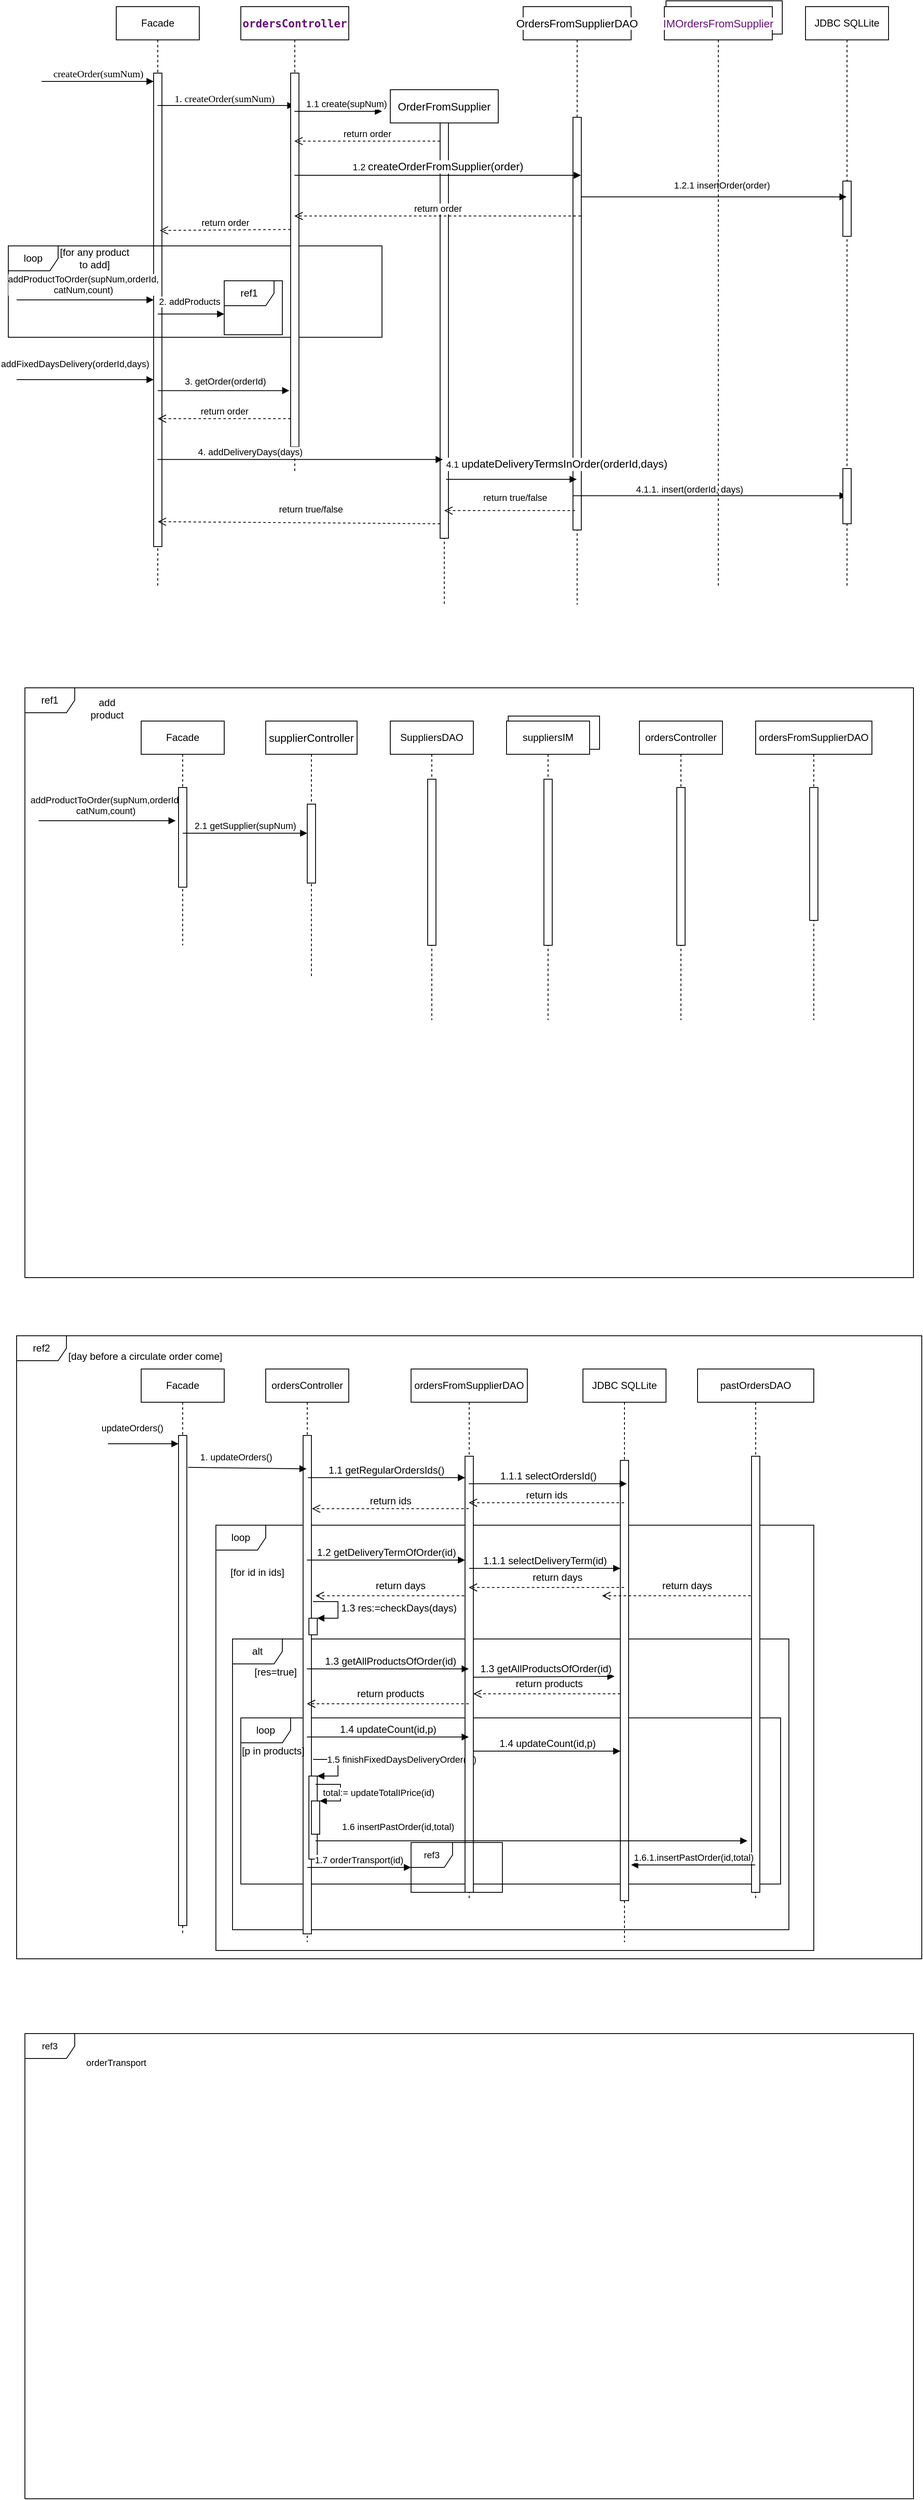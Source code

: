 <mxfile version="18.0.6" type="device"><diagram id="cPBLE0KKitC4MTnRT4KW" name="‫עמוד-1‬"><mxGraphModel dx="1221" dy="754" grid="1" gridSize="10" guides="1" tooltips="1" connect="1" arrows="1" fold="1" page="1" pageScale="1" pageWidth="1169" pageHeight="827" math="0" shadow="0"><root><mxCell id="0"/><mxCell id="1" parent="0"/><mxCell id="WtmdSHkWDEPnyB81uLNE-88" value="ref2" style="shape=umlFrame;whiteSpace=wrap;html=1;fontFamily=Helvetica;fontColor=#000000;" parent="1" vertex="1"><mxGeometry x="20" y="1670" width="1090" height="750" as="geometry"/></mxCell><mxCell id="pAGz-KxnGS4Rv9tB_no6-17" value="loop" style="shape=umlFrame;whiteSpace=wrap;html=1;fontFamily=Helvetica;fontSize=12;" vertex="1" parent="1"><mxGeometry x="260" y="1898" width="720" height="512" as="geometry"/></mxCell><mxCell id="pAGz-KxnGS4Rv9tB_no6-19" value="alt" style="shape=umlFrame;whiteSpace=wrap;html=1;fontFamily=Helvetica;fontSize=12;" vertex="1" parent="1"><mxGeometry x="280" y="2035" width="670" height="350" as="geometry"/></mxCell><mxCell id="pAGz-KxnGS4Rv9tB_no6-31" value="loop" style="shape=umlFrame;whiteSpace=wrap;html=1;fontFamily=Helvetica;fontSize=12;" vertex="1" parent="1"><mxGeometry x="290" y="2130" width="650" height="200" as="geometry"/></mxCell><mxCell id="WtmdSHkWDEPnyB81uLNE-85" value="Object" style="html=1;fontFamily=Helvetica;fontColor=#000000;" parent="1" vertex="1"><mxGeometry x="612" y="924" width="110" height="40" as="geometry"/></mxCell><mxCell id="WtmdSHkWDEPnyB81uLNE-64" value="Object" style="html=1;fontFamily=Helvetica;" parent="1" vertex="1"><mxGeometry x="802" y="63" width="140" height="40" as="geometry"/></mxCell><mxCell id="WtmdSHkWDEPnyB81uLNE-1" value="Facade" style="shape=umlLifeline;perimeter=lifelinePerimeter;whiteSpace=wrap;html=1;container=1;collapsible=0;recursiveResize=0;outlineConnect=0;" parent="1" vertex="1"><mxGeometry x="140" y="70" width="100" height="700" as="geometry"/></mxCell><mxCell id="WtmdSHkWDEPnyB81uLNE-18" value="createOrder(sumNum)" style="html=1;verticalAlign=bottom;endArrow=block;entryX=0;entryY=0;labelBackgroundColor=none;fontFamily=Verdana;fontSize=12;edgeStyle=elbowEdgeStyle;elbow=vertical;" parent="WtmdSHkWDEPnyB81uLNE-1" edge="1"><mxGeometry relative="1" as="geometry"><mxPoint x="-90" y="90" as="sourcePoint"/><mxPoint x="45" y="90" as="targetPoint"/><mxPoint as="offset"/></mxGeometry></mxCell><mxCell id="WtmdSHkWDEPnyB81uLNE-33" value="" style="html=1;points=[];perimeter=orthogonalPerimeter;" parent="WtmdSHkWDEPnyB81uLNE-1" vertex="1"><mxGeometry x="45" y="80" width="10" height="570" as="geometry"/></mxCell><mxCell id="WtmdSHkWDEPnyB81uLNE-49" value="addFixedDaysDelivery(orderId,days)" style="html=1;verticalAlign=bottom;endArrow=block;rounded=0;fontFamily=Helvetica;" parent="WtmdSHkWDEPnyB81uLNE-1" edge="1"><mxGeometry x="-0.151" y="10" width="80" relative="1" as="geometry"><mxPoint x="-120" y="449" as="sourcePoint"/><mxPoint x="45" y="449" as="targetPoint"/><mxPoint as="offset"/></mxGeometry></mxCell><mxCell id="WtmdSHkWDEPnyB81uLNE-71" value="loop" style="shape=umlFrame;whiteSpace=wrap;html=1;fontFamily=Helvetica;" parent="WtmdSHkWDEPnyB81uLNE-1" vertex="1"><mxGeometry x="-130" y="288" width="450" height="110" as="geometry"/></mxCell><mxCell id="WtmdSHkWDEPnyB81uLNE-16" value="1. createOrder(sumNum)" style="html=1;verticalAlign=bottom;endArrow=block;labelBackgroundColor=none;fontFamily=Verdana;fontSize=12;edgeStyle=elbowEdgeStyle;elbow=vertical;" parent="1" edge="1"><mxGeometry x="-0.024" y="-1" relative="1" as="geometry"><mxPoint x="189.5" y="189" as="sourcePoint"/><mxPoint as="offset"/><Array as="points"><mxPoint x="270" y="189"/><mxPoint x="280" y="62"/><mxPoint x="690" y="62"/></Array><mxPoint x="354.5" y="189" as="targetPoint"/></mxGeometry></mxCell><mxCell id="WtmdSHkWDEPnyB81uLNE-3" value="ref1" style="shape=umlFrame;whiteSpace=wrap;html=1;" parent="1" vertex="1"><mxGeometry x="30" y="890" width="1070" height="710" as="geometry"/></mxCell><mxCell id="WtmdSHkWDEPnyB81uLNE-32" value="&lt;pre style=&quot;background-color: rgb(255, 255, 255); font-family: &amp;quot;JetBrains Mono&amp;quot;, monospace; font-size: 9.8pt;&quot;&gt;&lt;span style=&quot;color:#660e7a;font-weight:bold;&quot;&gt;ordersController&lt;/span&gt;&lt;/pre&gt;" style="shape=umlLifeline;perimeter=lifelinePerimeter;whiteSpace=wrap;html=1;container=1;collapsible=0;recursiveResize=0;outlineConnect=0;" parent="1" vertex="1"><mxGeometry x="290" y="70" width="130" height="560" as="geometry"/></mxCell><mxCell id="WtmdSHkWDEPnyB81uLNE-40" value="" style="html=1;points=[];perimeter=orthogonalPerimeter;" parent="WtmdSHkWDEPnyB81uLNE-32" vertex="1"><mxGeometry x="60" y="80" width="10" height="450" as="geometry"/></mxCell><mxCell id="WtmdSHkWDEPnyB81uLNE-52" value="ref1" style="shape=umlFrame;whiteSpace=wrap;html=1;fontFamily=Helvetica;" parent="WtmdSHkWDEPnyB81uLNE-32" vertex="1"><mxGeometry x="-20" y="330" width="70" height="65" as="geometry"/></mxCell><mxCell id="WtmdSHkWDEPnyB81uLNE-59" value="return order" style="html=1;verticalAlign=bottom;endArrow=open;dashed=1;endSize=8;rounded=0;fontFamily=Helvetica;" parent="WtmdSHkWDEPnyB81uLNE-32" edge="1"><mxGeometry relative="1" as="geometry"><mxPoint x="60" y="496" as="sourcePoint"/><mxPoint x="-100.071" y="496" as="targetPoint"/></mxGeometry></mxCell><mxCell id="WtmdSHkWDEPnyB81uLNE-34" value="&lt;pre style=&quot;background-color: rgb(255, 255, 255); font-size: 9.8pt;&quot;&gt;&lt;font face=&quot;Helvetica&quot;&gt;OrderFromSupplier&lt;/font&gt;&lt;/pre&gt;" style="shape=umlLifeline;perimeter=lifelinePerimeter;whiteSpace=wrap;html=1;container=1;collapsible=0;recursiveResize=0;outlineConnect=0;" parent="1" vertex="1"><mxGeometry x="470" y="170" width="130" height="620" as="geometry"/></mxCell><mxCell id="WtmdSHkWDEPnyB81uLNE-36" value="" style="html=1;points=[];perimeter=orthogonalPerimeter;" parent="WtmdSHkWDEPnyB81uLNE-34" vertex="1"><mxGeometry x="60" y="40" width="10" height="500" as="geometry"/></mxCell><mxCell id="WtmdSHkWDEPnyB81uLNE-70" value="return true/false" style="html=1;verticalAlign=bottom;endArrow=open;dashed=1;endSize=8;rounded=0;fontFamily=Helvetica;exitX=0.24;exitY=0.953;exitDx=0;exitDy=0;exitPerimeter=0;" parent="WtmdSHkWDEPnyB81uLNE-34" edge="1"><mxGeometry x="-0.083" y="-7" relative="1" as="geometry"><mxPoint x="60.0" y="522.503" as="sourcePoint"/><mxPoint x="-280" y="520" as="targetPoint"/><mxPoint as="offset"/></mxGeometry></mxCell><mxCell id="WtmdSHkWDEPnyB81uLNE-35" value="1.1 create(supNum)" style="html=1;verticalAlign=bottom;endArrow=block;rounded=0;" parent="1" edge="1"><mxGeometry x="0.162" width="80" relative="1" as="geometry"><mxPoint x="354.5" y="196" as="sourcePoint"/><mxPoint x="460" y="196" as="targetPoint"/><mxPoint x="1" as="offset"/></mxGeometry></mxCell><mxCell id="WtmdSHkWDEPnyB81uLNE-37" value="return order" style="html=1;verticalAlign=bottom;endArrow=open;dashed=1;endSize=8;rounded=0;exitX=0;exitY=0.236;exitDx=0;exitDy=0;exitPerimeter=0;" parent="1" edge="1"><mxGeometry relative="1" as="geometry"><mxPoint x="530" y="231.84" as="sourcePoint"/><mxPoint x="354.5" y="231.84" as="targetPoint"/></mxGeometry></mxCell><mxCell id="WtmdSHkWDEPnyB81uLNE-39" value="&lt;pre style=&quot;background-color: rgb(255, 255, 255); font-size: 9.8pt;&quot;&gt;&lt;font face=&quot;Helvetica&quot;&gt;OrdersFromSupplierDAO&lt;/font&gt;&lt;/pre&gt;" style="shape=umlLifeline;perimeter=lifelinePerimeter;whiteSpace=wrap;html=1;container=1;collapsible=0;recursiveResize=0;outlineConnect=0;" parent="1" vertex="1"><mxGeometry x="630" y="70" width="130" height="720" as="geometry"/></mxCell><mxCell id="WtmdSHkWDEPnyB81uLNE-41" value="" style="html=1;points=[];perimeter=orthogonalPerimeter;" parent="WtmdSHkWDEPnyB81uLNE-39" vertex="1"><mxGeometry x="60" y="133.25" width="10" height="496.75" as="geometry"/></mxCell><mxCell id="WtmdSHkWDEPnyB81uLNE-68" value="4.1.1. insert(orderId, days)" style="html=1;verticalAlign=bottom;endArrow=block;rounded=0;fontFamily=Helvetica;" parent="WtmdSHkWDEPnyB81uLNE-39" target="WtmdSHkWDEPnyB81uLNE-44" edge="1"><mxGeometry x="-0.15" y="-1" width="80" relative="1" as="geometry"><mxPoint x="60" y="588.75" as="sourcePoint"/><mxPoint x="140" y="588.75" as="targetPoint"/><mxPoint as="offset"/></mxGeometry></mxCell><mxCell id="WtmdSHkWDEPnyB81uLNE-42" value="1.2&amp;nbsp;&lt;span style=&quot;font-size: 9.8pt;&quot;&gt;createOrderFromSupplier(order)&lt;/span&gt;" style="html=1;verticalAlign=bottom;endArrow=block;rounded=0;" parent="1" edge="1"><mxGeometry width="80" relative="1" as="geometry"><mxPoint x="354.5" y="273" as="sourcePoint"/><mxPoint x="699.5" y="273" as="targetPoint"/></mxGeometry></mxCell><mxCell id="WtmdSHkWDEPnyB81uLNE-43" value="return order" style="html=1;verticalAlign=bottom;endArrow=open;dashed=1;endSize=8;rounded=0;fontFamily=Helvetica;" parent="1" edge="1"><mxGeometry relative="1" as="geometry"><mxPoint x="699.5" y="322" as="sourcePoint"/><mxPoint x="354.5" y="322" as="targetPoint"/></mxGeometry></mxCell><mxCell id="WtmdSHkWDEPnyB81uLNE-44" value="JDBC SQLLite" style="shape=umlLifeline;perimeter=lifelinePerimeter;whiteSpace=wrap;html=1;container=1;collapsible=0;recursiveResize=0;outlineConnect=0;" parent="1" vertex="1"><mxGeometry x="970" y="70" width="100" height="700" as="geometry"/></mxCell><mxCell id="WtmdSHkWDEPnyB81uLNE-45" value="" style="html=1;points=[];perimeter=orthogonalPerimeter;" parent="WtmdSHkWDEPnyB81uLNE-44" vertex="1"><mxGeometry x="45" y="210" width="10" height="66.5" as="geometry"/></mxCell><mxCell id="WtmdSHkWDEPnyB81uLNE-66" value="" style="html=1;points=[];perimeter=orthogonalPerimeter;" parent="WtmdSHkWDEPnyB81uLNE-44" vertex="1"><mxGeometry x="45" y="556" width="10" height="66.5" as="geometry"/></mxCell><mxCell id="WtmdSHkWDEPnyB81uLNE-47" value="1.2.1 insertOrder(order)" style="html=1;verticalAlign=bottom;endArrow=block;rounded=0;fontFamily=Helvetica;" parent="1" target="WtmdSHkWDEPnyB81uLNE-44" edge="1"><mxGeometry x="0.058" y="5" width="80" relative="1" as="geometry"><mxPoint x="699.5" y="299" as="sourcePoint"/><mxPoint x="889.5" y="299" as="targetPoint"/><mxPoint as="offset"/></mxGeometry></mxCell><mxCell id="WtmdSHkWDEPnyB81uLNE-51" value="addProductToOrder(supNum,orderId,&lt;br&gt;catNum,count)" style="html=1;verticalAlign=bottom;endArrow=block;rounded=0;fontFamily=Helvetica;" parent="1" edge="1"><mxGeometry x="-0.03" y="3" width="80" relative="1" as="geometry"><mxPoint x="20" y="423" as="sourcePoint"/><mxPoint x="185" y="423" as="targetPoint"/><mxPoint as="offset"/></mxGeometry></mxCell><mxCell id="WtmdSHkWDEPnyB81uLNE-53" value="" style="html=1;verticalAlign=bottom;endArrow=block;rounded=0;fontFamily=Helvetica;" parent="1" edge="1"><mxGeometry width="80" relative="1" as="geometry"><mxPoint x="190" y="440" as="sourcePoint"/><mxPoint x="270" y="440" as="targetPoint"/></mxGeometry></mxCell><mxCell id="WtmdSHkWDEPnyB81uLNE-57" value="2. addProducts" style="edgeLabel;html=1;align=center;verticalAlign=middle;resizable=0;points=[];fontFamily=Helvetica;" parent="WtmdSHkWDEPnyB81uLNE-53" vertex="1" connectable="0"><mxGeometry x="-0.178" y="9" relative="1" as="geometry"><mxPoint x="5" y="-6" as="offset"/></mxGeometry></mxCell><mxCell id="WtmdSHkWDEPnyB81uLNE-55" value="3. getOrder(orderId)" style="html=1;verticalAlign=bottom;endArrow=block;rounded=0;fontFamily=Helvetica;entryX=-0.16;entryY=0.796;entryDx=0;entryDy=0;entryPerimeter=0;" parent="1" edge="1"><mxGeometry x="0.013" y="2" width="80" relative="1" as="geometry"><mxPoint x="189.929" y="532.2" as="sourcePoint"/><mxPoint x="348.4" y="532.2" as="targetPoint"/><mxPoint x="1" as="offset"/></mxGeometry></mxCell><mxCell id="WtmdSHkWDEPnyB81uLNE-48" value="return order" style="html=1;verticalAlign=bottom;endArrow=open;dashed=1;endSize=8;rounded=0;fontFamily=Helvetica;exitX=0;exitY=0.456;exitDx=0;exitDy=0;exitPerimeter=0;entryX=0.737;entryY=0.397;entryDx=0;entryDy=0;entryPerimeter=0;" parent="1" edge="1"><mxGeometry relative="1" as="geometry"><mxPoint x="350" y="338.2" as="sourcePoint"/><mxPoint x="192.37" y="339.44" as="targetPoint"/></mxGeometry></mxCell><mxCell id="WtmdSHkWDEPnyB81uLNE-62" value="4. addDeliveryDays(days)" style="html=1;verticalAlign=bottom;endArrow=block;rounded=0;fontFamily=Helvetica;entryX=0.32;entryY=0.928;entryDx=0;entryDy=0;entryPerimeter=0;" parent="1" edge="1"><mxGeometry x="-0.357" width="80" relative="1" as="geometry"><mxPoint x="189.5" y="615.16" as="sourcePoint"/><mxPoint x="533.2" y="615.16" as="targetPoint"/><mxPoint x="1" as="offset"/></mxGeometry></mxCell><mxCell id="WtmdSHkWDEPnyB81uLNE-63" value="&lt;pre style=&quot;background-color: rgb(255, 255, 255); font-size: 9.8pt;&quot;&gt;&lt;span style=&quot;color: rgb(102, 14, 122);&quot;&gt;&lt;font style=&quot;&quot; face=&quot;Helvetica&quot;&gt;IMOrdersFromSupplier&lt;/font&gt;&lt;/span&gt;&lt;/pre&gt;" style="shape=umlLifeline;perimeter=lifelinePerimeter;whiteSpace=wrap;html=1;container=1;collapsible=0;recursiveResize=0;outlineConnect=0;fontFamily=Helvetica;" parent="1" vertex="1"><mxGeometry x="800" y="70" width="130" height="700" as="geometry"/></mxCell><mxCell id="WtmdSHkWDEPnyB81uLNE-65" value="4.1&amp;nbsp;&lt;span style=&quot;font-size: 9.8pt;&quot;&gt;updateDeliveryTermsInOrder(orderId,days)&lt;/span&gt;" style="html=1;verticalAlign=bottom;endArrow=block;rounded=0;fontFamily=Helvetica;exitX=0.72;exitY=0.91;exitDx=0;exitDy=0;exitPerimeter=0;" parent="1" edge="1"><mxGeometry x="0.689" y="8" width="80" relative="1" as="geometry"><mxPoint x="537.2" y="639" as="sourcePoint"/><mxPoint x="694.5" y="639" as="targetPoint"/><mxPoint as="offset"/></mxGeometry></mxCell><mxCell id="WtmdSHkWDEPnyB81uLNE-69" value="return true/false" style="html=1;verticalAlign=bottom;endArrow=open;dashed=1;endSize=8;rounded=0;fontFamily=Helvetica;exitX=0.24;exitY=0.953;exitDx=0;exitDy=0;exitPerimeter=0;" parent="1" source="WtmdSHkWDEPnyB81uLNE-41" target="WtmdSHkWDEPnyB81uLNE-34" edge="1"><mxGeometry x="-0.083" y="-7" relative="1" as="geometry"><mxPoint x="410" y="760" as="sourcePoint"/><mxPoint x="330" y="760" as="targetPoint"/><mxPoint as="offset"/></mxGeometry></mxCell><mxCell id="WtmdSHkWDEPnyB81uLNE-72" value="[for any product to add]" style="text;html=1;strokeColor=none;fillColor=none;align=center;verticalAlign=middle;whiteSpace=wrap;rounded=0;fontFamily=Helvetica;" parent="1" vertex="1"><mxGeometry x="69" y="358" width="90" height="30" as="geometry"/></mxCell><mxCell id="WtmdSHkWDEPnyB81uLNE-73" value="add product" style="text;html=1;strokeColor=none;fillColor=none;align=center;verticalAlign=middle;whiteSpace=wrap;rounded=0;fontFamily=Helvetica;" parent="1" vertex="1"><mxGeometry x="99" y="900" width="60" height="30" as="geometry"/></mxCell><mxCell id="WtmdSHkWDEPnyB81uLNE-74" value="addProductToOrder(supNum,orderId,&lt;br&gt;catNum,count)" style="html=1;verticalAlign=bottom;endArrow=block;rounded=0;fontFamily=Helvetica;" parent="1" edge="1"><mxGeometry x="-0.03" y="3" width="80" relative="1" as="geometry"><mxPoint x="46.5" y="1050" as="sourcePoint"/><mxPoint x="211.5" y="1050" as="targetPoint"/><mxPoint as="offset"/></mxGeometry></mxCell><mxCell id="WtmdSHkWDEPnyB81uLNE-75" value="Facade" style="shape=umlLifeline;perimeter=lifelinePerimeter;whiteSpace=wrap;html=1;container=1;collapsible=0;recursiveResize=0;outlineConnect=0;" parent="1" vertex="1"><mxGeometry x="170" y="930" width="100" height="270" as="geometry"/></mxCell><mxCell id="WtmdSHkWDEPnyB81uLNE-77" value="" style="html=1;points=[];perimeter=orthogonalPerimeter;" parent="WtmdSHkWDEPnyB81uLNE-75" vertex="1"><mxGeometry x="45" y="80" width="10" height="120" as="geometry"/></mxCell><mxCell id="WtmdSHkWDEPnyB81uLNE-80" value="&lt;pre style=&quot;background-color: rgb(255, 255, 255); font-size: 9.8pt;&quot;&gt;&lt;font style=&quot;&quot; face=&quot;Helvetica&quot;&gt;supplierController&lt;/font&gt;&lt;/pre&gt;" style="shape=umlLifeline;perimeter=lifelinePerimeter;whiteSpace=wrap;html=1;container=1;collapsible=0;recursiveResize=0;outlineConnect=0;fontFamily=Helvetica;" parent="1" vertex="1"><mxGeometry x="320" y="930" width="110" height="310" as="geometry"/></mxCell><mxCell id="WtmdSHkWDEPnyB81uLNE-82" value="" style="html=1;points=[];perimeter=orthogonalPerimeter;fontFamily=Helvetica;fontColor=#000000;" parent="WtmdSHkWDEPnyB81uLNE-80" vertex="1"><mxGeometry x="50" y="100" width="10" height="95" as="geometry"/></mxCell><mxCell id="WtmdSHkWDEPnyB81uLNE-81" value="2.1 getSupplier(supNum)" style="html=1;verticalAlign=bottom;endArrow=block;rounded=0;fontFamily=Helvetica;fontColor=#000000;" parent="1" source="WtmdSHkWDEPnyB81uLNE-75" target="WtmdSHkWDEPnyB81uLNE-82" edge="1"><mxGeometry width="80" relative="1" as="geometry"><mxPoint x="440" y="1080" as="sourcePoint"/><mxPoint x="370" y="1080" as="targetPoint"/></mxGeometry></mxCell><mxCell id="WtmdSHkWDEPnyB81uLNE-83" value="SuppliersDAO" style="shape=umlLifeline;perimeter=lifelinePerimeter;whiteSpace=wrap;html=1;container=1;collapsible=0;recursiveResize=0;outlineConnect=0;fontFamily=Helvetica;fontColor=#000000;" parent="1" vertex="1"><mxGeometry x="470" y="930" width="100" height="360" as="geometry"/></mxCell><mxCell id="pAGz-KxnGS4Rv9tB_no6-53" value="" style="html=1;points=[];perimeter=orthogonalPerimeter;fontFamily=Helvetica;fontSize=11;" vertex="1" parent="WtmdSHkWDEPnyB81uLNE-83"><mxGeometry x="45" y="70" width="10" height="200" as="geometry"/></mxCell><mxCell id="WtmdSHkWDEPnyB81uLNE-84" value="suppliersIM" style="shape=umlLifeline;perimeter=lifelinePerimeter;whiteSpace=wrap;html=1;container=1;collapsible=0;recursiveResize=0;outlineConnect=0;fontFamily=Helvetica;fontColor=#000000;" parent="1" vertex="1"><mxGeometry x="610" y="930" width="100" height="360" as="geometry"/></mxCell><mxCell id="pAGz-KxnGS4Rv9tB_no6-52" value="" style="html=1;points=[];perimeter=orthogonalPerimeter;fontFamily=Helvetica;fontSize=11;" vertex="1" parent="WtmdSHkWDEPnyB81uLNE-84"><mxGeometry x="45" y="70" width="10" height="200" as="geometry"/></mxCell><mxCell id="WtmdSHkWDEPnyB81uLNE-86" value="ordersController" style="shape=umlLifeline;perimeter=lifelinePerimeter;whiteSpace=wrap;html=1;container=1;collapsible=0;recursiveResize=0;outlineConnect=0;fontFamily=Helvetica;fontColor=#000000;" parent="1" vertex="1"><mxGeometry x="770" y="930" width="100" height="360" as="geometry"/></mxCell><mxCell id="pAGz-KxnGS4Rv9tB_no6-54" value="" style="html=1;points=[];perimeter=orthogonalPerimeter;fontFamily=Helvetica;fontSize=11;" vertex="1" parent="WtmdSHkWDEPnyB81uLNE-86"><mxGeometry x="45" y="80" width="10" height="190" as="geometry"/></mxCell><mxCell id="WtmdSHkWDEPnyB81uLNE-87" value="ordersFromSupplierDAO" style="shape=umlLifeline;perimeter=lifelinePerimeter;whiteSpace=wrap;html=1;container=1;collapsible=0;recursiveResize=0;outlineConnect=0;fontFamily=Helvetica;fontColor=#000000;" parent="1" vertex="1"><mxGeometry x="910" y="930" width="140" height="360" as="geometry"/></mxCell><mxCell id="pAGz-KxnGS4Rv9tB_no6-55" value="" style="html=1;points=[];perimeter=orthogonalPerimeter;fontFamily=Helvetica;fontSize=11;" vertex="1" parent="WtmdSHkWDEPnyB81uLNE-87"><mxGeometry x="65" y="80" width="10" height="160" as="geometry"/></mxCell><mxCell id="WtmdSHkWDEPnyB81uLNE-89" value="[day before a circulate order come]" style="text;html=1;strokeColor=none;fillColor=none;align=center;verticalAlign=middle;whiteSpace=wrap;rounded=0;fontFamily=Helvetica;fontColor=#000000;" parent="1" vertex="1"><mxGeometry x="70" y="1680" width="210" height="30" as="geometry"/></mxCell><mxCell id="pAGz-KxnGS4Rv9tB_no6-1" value="Facade" style="shape=umlLifeline;perimeter=lifelinePerimeter;whiteSpace=wrap;html=1;container=1;collapsible=0;recursiveResize=0;outlineConnect=0;" vertex="1" parent="1"><mxGeometry x="170" y="1710" width="100" height="680" as="geometry"/></mxCell><mxCell id="pAGz-KxnGS4Rv9tB_no6-2" value="" style="html=1;points=[];perimeter=orthogonalPerimeter;" vertex="1" parent="pAGz-KxnGS4Rv9tB_no6-1"><mxGeometry x="45" y="80" width="10" height="590" as="geometry"/></mxCell><mxCell id="pAGz-KxnGS4Rv9tB_no6-5" value="updateOrders()" style="html=1;verticalAlign=bottom;endArrow=block;rounded=0;" edge="1" parent="pAGz-KxnGS4Rv9tB_no6-1"><mxGeometry x="-0.294" y="10" width="80" relative="1" as="geometry"><mxPoint x="-40" y="90" as="sourcePoint"/><mxPoint x="45" y="90" as="targetPoint"/><mxPoint x="-1" as="offset"/></mxGeometry></mxCell><mxCell id="pAGz-KxnGS4Rv9tB_no6-3" value="ordersController" style="shape=umlLifeline;perimeter=lifelinePerimeter;whiteSpace=wrap;html=1;container=1;collapsible=0;recursiveResize=0;outlineConnect=0;fontFamily=Helvetica;fontColor=#000000;" vertex="1" parent="1"><mxGeometry x="320" y="1710" width="100" height="690" as="geometry"/></mxCell><mxCell id="pAGz-KxnGS4Rv9tB_no6-4" value="" style="html=1;points=[];perimeter=orthogonalPerimeter;" vertex="1" parent="pAGz-KxnGS4Rv9tB_no6-3"><mxGeometry x="45" y="80" width="10" height="600" as="geometry"/></mxCell><mxCell id="pAGz-KxnGS4Rv9tB_no6-25" value="" style="html=1;points=[];perimeter=orthogonalPerimeter;fontFamily=Helvetica;fontSize=12;" vertex="1" parent="pAGz-KxnGS4Rv9tB_no6-3"><mxGeometry x="52" y="300" width="10" height="20" as="geometry"/></mxCell><mxCell id="pAGz-KxnGS4Rv9tB_no6-26" value="1.3 res:=checkDays(days)" style="edgeStyle=orthogonalEdgeStyle;html=1;align=left;spacingLeft=2;endArrow=block;rounded=0;entryX=1;entryY=0;fontFamily=Helvetica;fontSize=12;" edge="1" target="pAGz-KxnGS4Rv9tB_no6-25" parent="pAGz-KxnGS4Rv9tB_no6-3"><mxGeometry relative="1" as="geometry"><mxPoint x="57" y="280" as="sourcePoint"/><Array as="points"><mxPoint x="87" y="280"/></Array></mxGeometry></mxCell><mxCell id="pAGz-KxnGS4Rv9tB_no6-18" value="[for id in ids]" style="text;html=1;strokeColor=none;fillColor=none;align=center;verticalAlign=middle;whiteSpace=wrap;rounded=0;fontFamily=Helvetica;fontSize=12;" vertex="1" parent="pAGz-KxnGS4Rv9tB_no6-3"><mxGeometry x="-50" y="230" width="80" height="30" as="geometry"/></mxCell><mxCell id="pAGz-KxnGS4Rv9tB_no6-38" value="" style="html=1;points=[];perimeter=orthogonalPerimeter;fontFamily=Helvetica;fontSize=11;" vertex="1" parent="pAGz-KxnGS4Rv9tB_no6-3"><mxGeometry x="52" y="490" width="10" height="100" as="geometry"/></mxCell><mxCell id="pAGz-KxnGS4Rv9tB_no6-39" value="&lt;span style=&quot;text-align: center;&quot;&gt;1.5&amp;nbsp;finishFixedDaysDeliveryOrder(id)&lt;/span&gt;" style="edgeStyle=orthogonalEdgeStyle;html=1;align=left;spacingLeft=2;endArrow=block;rounded=0;entryX=1;entryY=0;fontFamily=Helvetica;fontSize=11;" edge="1" target="pAGz-KxnGS4Rv9tB_no6-38" parent="pAGz-KxnGS4Rv9tB_no6-3"><mxGeometry x="-0.653" relative="1" as="geometry"><mxPoint x="57" y="470" as="sourcePoint"/><Array as="points"><mxPoint x="87" y="470"/></Array><mxPoint as="offset"/></mxGeometry></mxCell><mxCell id="pAGz-KxnGS4Rv9tB_no6-40" value="" style="html=1;points=[];perimeter=orthogonalPerimeter;fontFamily=Helvetica;fontSize=11;" vertex="1" parent="pAGz-KxnGS4Rv9tB_no6-3"><mxGeometry x="55" y="520" width="10" height="40" as="geometry"/></mxCell><mxCell id="pAGz-KxnGS4Rv9tB_no6-41" value="&lt;font style=&quot;font-size: 11px;&quot;&gt;total:=&amp;nbsp;updateTotalIPrice(id)&lt;/font&gt;" style="edgeStyle=orthogonalEdgeStyle;html=1;align=left;spacingLeft=2;endArrow=block;rounded=0;entryX=1;entryY=0;fontFamily=Helvetica;fontSize=11;" edge="1" target="pAGz-KxnGS4Rv9tB_no6-40" parent="pAGz-KxnGS4Rv9tB_no6-3"><mxGeometry x="1" y="-10" relative="1" as="geometry"><mxPoint x="60" y="500" as="sourcePoint"/><Array as="points"><mxPoint x="90" y="500"/></Array><mxPoint as="offset"/></mxGeometry></mxCell><mxCell id="pAGz-KxnGS4Rv9tB_no6-7" value="1. updateOrders()" style="html=1;verticalAlign=bottom;endArrow=block;rounded=0;entryX=0.42;entryY=0.067;entryDx=0;entryDy=0;entryPerimeter=0;exitX=1.148;exitY=0.065;exitDx=0;exitDy=0;exitPerimeter=0;" edge="1" parent="1" source="pAGz-KxnGS4Rv9tB_no6-2" target="pAGz-KxnGS4Rv9tB_no6-4"><mxGeometry x="-0.191" y="4" width="80" relative="1" as="geometry"><mxPoint x="230" y="1824.71" as="sourcePoint"/><mxPoint x="315" y="1824.71" as="targetPoint"/><mxPoint as="offset"/></mxGeometry></mxCell><mxCell id="pAGz-KxnGS4Rv9tB_no6-8" value="ordersFromSupplierDAO" style="shape=umlLifeline;perimeter=lifelinePerimeter;whiteSpace=wrap;html=1;container=1;collapsible=0;recursiveResize=0;outlineConnect=0;fontFamily=Helvetica;fontColor=#000000;" vertex="1" parent="1"><mxGeometry x="495" y="1710" width="140" height="640" as="geometry"/></mxCell><mxCell id="pAGz-KxnGS4Rv9tB_no6-10" value="" style="html=1;points=[];perimeter=orthogonalPerimeter;fontFamily=Helvetica;" vertex="1" parent="pAGz-KxnGS4Rv9tB_no6-8"><mxGeometry x="65" y="105" width="10" height="525" as="geometry"/></mxCell><mxCell id="pAGz-KxnGS4Rv9tB_no6-24" value="return days" style="html=1;verticalAlign=bottom;endArrow=open;dashed=1;endSize=8;rounded=0;fontFamily=Helvetica;fontSize=12;" edge="1" parent="pAGz-KxnGS4Rv9tB_no6-8"><mxGeometry x="-0.128" y="-3" relative="1" as="geometry"><mxPoint x="64" y="273" as="sourcePoint"/><mxPoint x="-115" y="273" as="targetPoint"/><mxPoint x="1" as="offset"/></mxGeometry></mxCell><mxCell id="pAGz-KxnGS4Rv9tB_no6-48" value="ref3" style="shape=umlFrame;whiteSpace=wrap;html=1;fontFamily=Helvetica;fontSize=11;width=50;height=30;" vertex="1" parent="pAGz-KxnGS4Rv9tB_no6-8"><mxGeometry y="570" width="110" height="60" as="geometry"/></mxCell><mxCell id="pAGz-KxnGS4Rv9tB_no6-9" value="&lt;font style=&quot;font-size: 12px;&quot;&gt;1.1&amp;nbsp;getRegularOrdersIds()&lt;/font&gt;" style="html=1;verticalAlign=bottom;endArrow=block;rounded=0;exitX=0.58;exitY=0.473;exitDx=0;exitDy=0;exitPerimeter=0;" edge="1" parent="1" target="pAGz-KxnGS4Rv9tB_no6-10"><mxGeometry width="80" relative="1" as="geometry"><mxPoint x="370.8" y="1840.76" as="sourcePoint"/><mxPoint x="564.5" y="1840.76" as="targetPoint"/></mxGeometry></mxCell><mxCell id="pAGz-KxnGS4Rv9tB_no6-11" value="return ids" style="html=1;verticalAlign=bottom;endArrow=open;dashed=1;endSize=8;rounded=0;fontFamily=Helvetica;fontSize=12;entryX=1.06;entryY=0.593;entryDx=0;entryDy=0;entryPerimeter=0;" edge="1" parent="1"><mxGeometry relative="1" as="geometry"><mxPoint x="564.5" y="1878.16" as="sourcePoint"/><mxPoint x="375.6" y="1878.16" as="targetPoint"/></mxGeometry></mxCell><mxCell id="pAGz-KxnGS4Rv9tB_no6-12" value="JDBC SQLLite" style="shape=umlLifeline;perimeter=lifelinePerimeter;whiteSpace=wrap;html=1;container=1;collapsible=0;recursiveResize=0;outlineConnect=0;" vertex="1" parent="1"><mxGeometry x="702" y="1710" width="100" height="690" as="geometry"/></mxCell><mxCell id="pAGz-KxnGS4Rv9tB_no6-13" value="" style="html=1;points=[];perimeter=orthogonalPerimeter;" vertex="1" parent="pAGz-KxnGS4Rv9tB_no6-12"><mxGeometry x="45" y="110" width="10" height="530" as="geometry"/></mxCell><mxCell id="pAGz-KxnGS4Rv9tB_no6-21" value="1.1.1 selectDeliveryTerm(id)" style="html=1;verticalAlign=bottom;endArrow=block;rounded=0;fontFamily=Helvetica;fontSize=12;entryX=0.528;entryY=0.414;entryDx=0;entryDy=0;entryPerimeter=0;" edge="1" parent="pAGz-KxnGS4Rv9tB_no6-12" source="pAGz-KxnGS4Rv9tB_no6-8"><mxGeometry width="80" relative="1" as="geometry"><mxPoint x="-145.3" y="240.0" as="sourcePoint"/><mxPoint x="45" y="240.0" as="targetPoint"/></mxGeometry></mxCell><mxCell id="pAGz-KxnGS4Rv9tB_no6-34" value="1.3&amp;nbsp;&lt;font style=&quot;font-size: 12px;&quot;&gt;getAllProductsOfOrder(id)&lt;/font&gt;" style="html=1;verticalAlign=bottom;endArrow=block;rounded=0;fontFamily=Helvetica;fontSize=12;" edge="1" parent="pAGz-KxnGS4Rv9tB_no6-12"><mxGeometry x="0.031" width="80" relative="1" as="geometry"><mxPoint x="-132" y="371" as="sourcePoint"/><mxPoint x="38" y="370" as="targetPoint"/><mxPoint as="offset"/></mxGeometry></mxCell><mxCell id="pAGz-KxnGS4Rv9tB_no6-35" value="return products" style="html=1;verticalAlign=bottom;endArrow=open;dashed=1;endSize=8;rounded=0;fontFamily=Helvetica;fontSize=12;" edge="1" parent="pAGz-KxnGS4Rv9tB_no6-12"><mxGeometry x="-0.031" y="-3" relative="1" as="geometry"><mxPoint x="45" y="391" as="sourcePoint"/><mxPoint x="-132" y="391" as="targetPoint"/><mxPoint as="offset"/></mxGeometry></mxCell><mxCell id="pAGz-KxnGS4Rv9tB_no6-36" value="&lt;font style=&quot;font-size: 12px;&quot;&gt;1.4&amp;nbsp;updateCount(id,p)&lt;/font&gt;" style="html=1;verticalAlign=bottom;endArrow=block;rounded=0;fontFamily=Helvetica;fontSize=12;" edge="1" parent="pAGz-KxnGS4Rv9tB_no6-12"><mxGeometry width="80" relative="1" as="geometry"><mxPoint x="-132" y="460" as="sourcePoint"/><mxPoint x="45" y="460" as="targetPoint"/></mxGeometry></mxCell><mxCell id="pAGz-KxnGS4Rv9tB_no6-15" value="1.1.1 selectOrdersId()" style="html=1;verticalAlign=bottom;endArrow=block;rounded=0;fontFamily=Helvetica;fontSize=12;entryX=0.528;entryY=0.414;entryDx=0;entryDy=0;entryPerimeter=0;" edge="1" parent="1"><mxGeometry width="80" relative="1" as="geometry"><mxPoint x="564.5" y="1848.14" as="sourcePoint"/><mxPoint x="754.8" y="1848.14" as="targetPoint"/></mxGeometry></mxCell><mxCell id="pAGz-KxnGS4Rv9tB_no6-16" value="return ids" style="html=1;verticalAlign=bottom;endArrow=open;dashed=1;endSize=8;rounded=0;fontFamily=Helvetica;fontSize=12;" edge="1" parent="1"><mxGeometry relative="1" as="geometry"><mxPoint x="751.5" y="1871" as="sourcePoint"/><mxPoint x="564.5" y="1871" as="targetPoint"/></mxGeometry></mxCell><mxCell id="pAGz-KxnGS4Rv9tB_no6-20" value="1.2&amp;nbsp;&lt;font style=&quot;font-size: 12px;&quot;&gt;getDeliveryTermOfOrder(id)&lt;/font&gt;" style="html=1;verticalAlign=bottom;endArrow=block;rounded=0;fontFamily=Helvetica;fontSize=12;" edge="1" parent="1"><mxGeometry width="80" relative="1" as="geometry"><mxPoint x="369.5" y="1940" as="sourcePoint"/><mxPoint x="560" y="1940" as="targetPoint"/></mxGeometry></mxCell><mxCell id="pAGz-KxnGS4Rv9tB_no6-23" value="return days" style="html=1;verticalAlign=bottom;endArrow=open;dashed=1;endSize=8;rounded=0;fontFamily=Helvetica;fontSize=12;" edge="1" parent="1"><mxGeometry x="-0.128" y="-3" relative="1" as="geometry"><mxPoint x="751.5" y="1973" as="sourcePoint"/><mxPoint x="564.5" y="1973" as="targetPoint"/><mxPoint x="1" as="offset"/></mxGeometry></mxCell><mxCell id="pAGz-KxnGS4Rv9tB_no6-27" value="[res=true]" style="text;html=1;strokeColor=none;fillColor=none;align=center;verticalAlign=middle;whiteSpace=wrap;rounded=0;fontFamily=Helvetica;fontSize=12;" vertex="1" parent="1"><mxGeometry x="302" y="2060" width="60" height="30" as="geometry"/></mxCell><mxCell id="pAGz-KxnGS4Rv9tB_no6-28" value="1.3&amp;nbsp;&lt;font style=&quot;font-size: 12px;&quot;&gt;getAllProductsOfOrder(id)&lt;/font&gt;" style="html=1;verticalAlign=bottom;endArrow=block;rounded=0;fontFamily=Helvetica;fontSize=12;" edge="1" parent="1"><mxGeometry x="0.031" width="80" relative="1" as="geometry"><mxPoint x="369.5" y="2071" as="sourcePoint"/><mxPoint x="564.5" y="2071" as="targetPoint"/><mxPoint as="offset"/></mxGeometry></mxCell><mxCell id="pAGz-KxnGS4Rv9tB_no6-29" value="return products" style="html=1;verticalAlign=bottom;endArrow=open;dashed=1;endSize=8;rounded=0;fontFamily=Helvetica;fontSize=12;" edge="1" parent="1"><mxGeometry x="-0.031" y="-3" relative="1" as="geometry"><mxPoint x="564.5" y="2113" as="sourcePoint"/><mxPoint x="369.5" y="2113" as="targetPoint"/><mxPoint as="offset"/></mxGeometry></mxCell><mxCell id="pAGz-KxnGS4Rv9tB_no6-32" value="[p in products]" style="text;html=1;strokeColor=none;fillColor=none;align=center;verticalAlign=middle;whiteSpace=wrap;rounded=0;fontFamily=Helvetica;fontSize=12;" vertex="1" parent="1"><mxGeometry x="289" y="2155" width="80" height="30" as="geometry"/></mxCell><mxCell id="pAGz-KxnGS4Rv9tB_no6-33" value="&lt;font style=&quot;font-size: 12px;&quot;&gt;1.4&amp;nbsp;updateCount(id,p)&lt;/font&gt;" style="html=1;verticalAlign=bottom;endArrow=block;rounded=0;fontFamily=Helvetica;fontSize=12;" edge="1" parent="1"><mxGeometry width="80" relative="1" as="geometry"><mxPoint x="369.5" y="2153" as="sourcePoint"/><mxPoint x="564.5" y="2153" as="targetPoint"/></mxGeometry></mxCell><mxCell id="pAGz-KxnGS4Rv9tB_no6-42" value="1.6 insertPastOrder(id,total)" style="html=1;verticalAlign=bottom;endArrow=block;rounded=0;fontFamily=Helvetica;fontSize=11;" edge="1" parent="1"><mxGeometry x="-0.622" y="8" width="80" relative="1" as="geometry"><mxPoint x="380" y="2278" as="sourcePoint"/><mxPoint x="900" y="2278" as="targetPoint"/><mxPoint as="offset"/></mxGeometry></mxCell><mxCell id="pAGz-KxnGS4Rv9tB_no6-43" value="pastOrdersDAO" style="shape=umlLifeline;perimeter=lifelinePerimeter;whiteSpace=wrap;html=1;container=1;collapsible=0;recursiveResize=0;outlineConnect=0;fontFamily=Helvetica;fontColor=#000000;" vertex="1" parent="1"><mxGeometry x="840" y="1710" width="140" height="640" as="geometry"/></mxCell><mxCell id="pAGz-KxnGS4Rv9tB_no6-44" value="" style="html=1;points=[];perimeter=orthogonalPerimeter;fontFamily=Helvetica;" vertex="1" parent="pAGz-KxnGS4Rv9tB_no6-43"><mxGeometry x="65" y="105" width="10" height="525" as="geometry"/></mxCell><mxCell id="pAGz-KxnGS4Rv9tB_no6-45" value="return days" style="html=1;verticalAlign=bottom;endArrow=open;dashed=1;endSize=8;rounded=0;fontFamily=Helvetica;fontSize=12;" edge="1" parent="pAGz-KxnGS4Rv9tB_no6-43"><mxGeometry x="-0.128" y="-3" relative="1" as="geometry"><mxPoint x="64" y="273" as="sourcePoint"/><mxPoint x="-115" y="273" as="targetPoint"/><mxPoint x="1" as="offset"/></mxGeometry></mxCell><mxCell id="pAGz-KxnGS4Rv9tB_no6-47" value="1.7 orderTransport(id)" style="html=1;verticalAlign=bottom;endArrow=block;rounded=0;fontFamily=Helvetica;fontSize=11;" edge="1" parent="1" target="pAGz-KxnGS4Rv9tB_no6-48"><mxGeometry width="80" relative="1" as="geometry"><mxPoint x="370" y="2310" as="sourcePoint"/><mxPoint x="450" y="2310" as="targetPoint"/><mxPoint x="-1" as="offset"/></mxGeometry></mxCell><mxCell id="pAGz-KxnGS4Rv9tB_no6-49" value="1.6.1.insertPastOrder(id,total)" style="html=1;verticalAlign=bottom;endArrow=block;rounded=0;fontFamily=Helvetica;fontSize=11;" edge="1" parent="1"><mxGeometry width="80" relative="1" as="geometry"><mxPoint x="909.5" y="2307" as="sourcePoint"/><mxPoint x="760" y="2307" as="targetPoint"/></mxGeometry></mxCell><mxCell id="pAGz-KxnGS4Rv9tB_no6-50" value="ref3" style="shape=umlFrame;whiteSpace=wrap;html=1;fontFamily=Helvetica;fontSize=11;" vertex="1" parent="1"><mxGeometry x="30" y="2510" width="1070" height="560" as="geometry"/></mxCell><mxCell id="pAGz-KxnGS4Rv9tB_no6-51" value="orderTransport" style="text;html=1;strokeColor=none;fillColor=none;align=center;verticalAlign=middle;whiteSpace=wrap;rounded=0;fontFamily=Helvetica;fontSize=11;" vertex="1" parent="1"><mxGeometry x="110" y="2530" width="60" height="30" as="geometry"/></mxCell></root></mxGraphModel></diagram></mxfile>